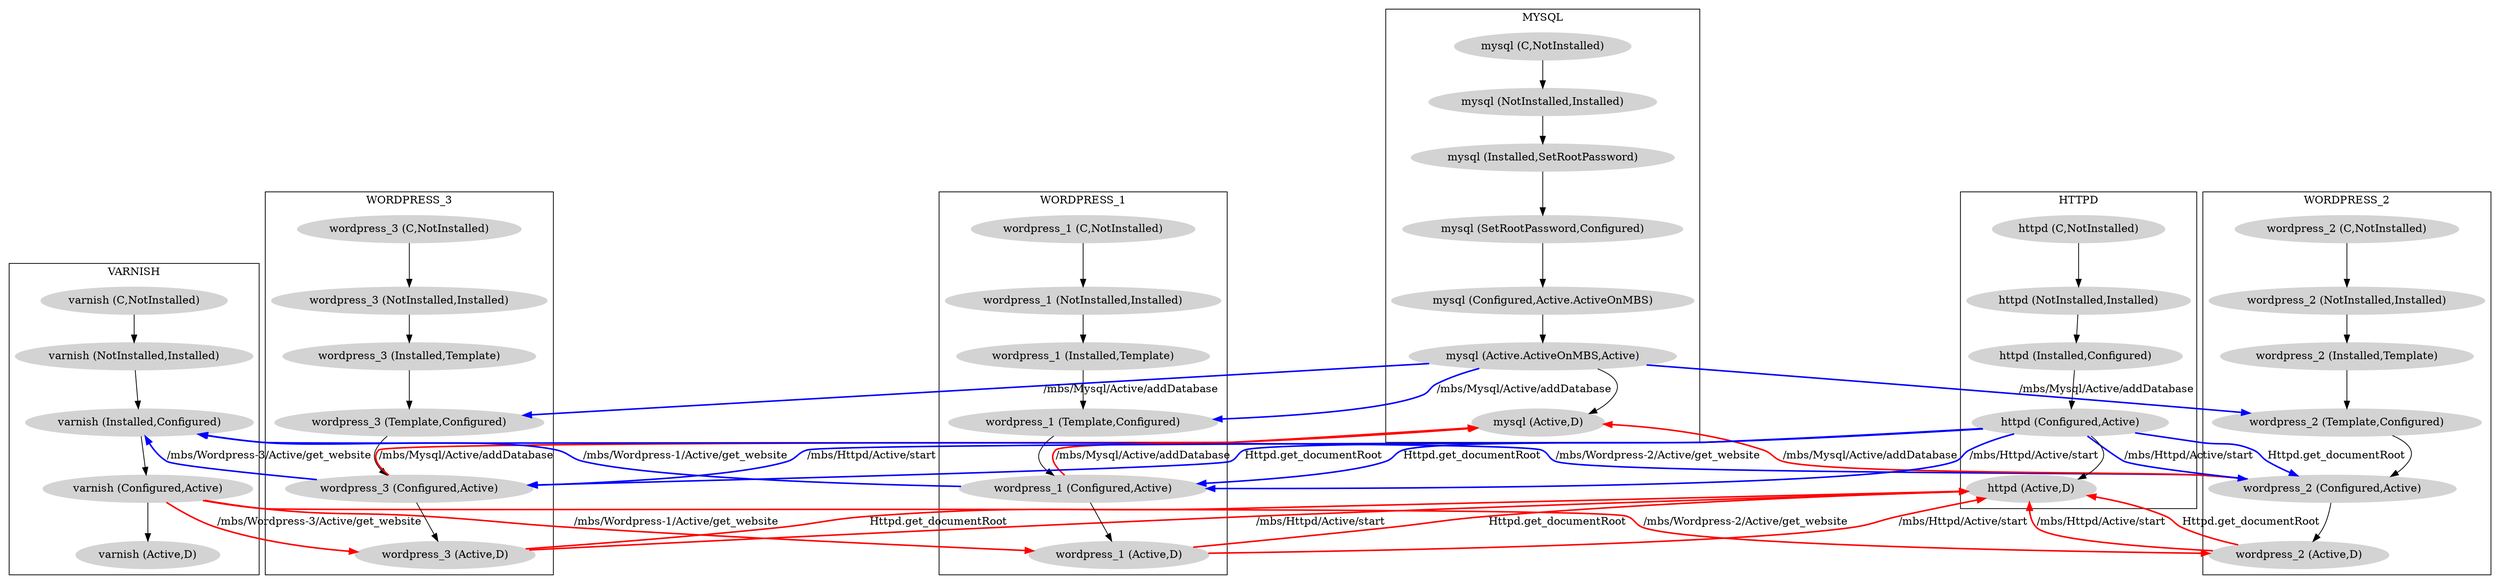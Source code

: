 // Abstract plan in DOT file representation 

digraph {

	// Instance line of varnish
	subgraph cluster_varnish {
		node[style=filled, color=lightgrey];
		"varnish (C,NotInstalled)" -> "varnish (NotInstalled,Installed)";
		"varnish (NotInstalled,Installed)" -> "varnish (Installed,Configured)";
		"varnish (Installed,Configured)" -> "varnish (Configured,Active)";
		"varnish (Configured,Active)" -> "varnish (Active,D)";
		label="VARNISH";
	}

	// Instance line of wordpress_3
	subgraph cluster_wordpress_3 {
		node[style=filled, color=lightgrey];
		"wordpress_3 (C,NotInstalled)" -> "wordpress_3 (NotInstalled,Installed)";
		"wordpress_3 (NotInstalled,Installed)" -> "wordpress_3 (Installed,Template)";
		"wordpress_3 (Installed,Template)" -> "wordpress_3 (Template,Configured)";
		"wordpress_3 (Template,Configured)" -> "wordpress_3 (Configured,Active)";
		"wordpress_3 (Configured,Active)" -> "wordpress_3 (Active,D)";
		label="WORDPRESS_3";
	}

	// Instance line of wordpress_2
	subgraph cluster_wordpress_2 {
		node[style=filled, color=lightgrey];
		"wordpress_2 (C,NotInstalled)" -> "wordpress_2 (NotInstalled,Installed)";
		"wordpress_2 (NotInstalled,Installed)" -> "wordpress_2 (Installed,Template)";
		"wordpress_2 (Installed,Template)" -> "wordpress_2 (Template,Configured)";
		"wordpress_2 (Template,Configured)" -> "wordpress_2 (Configured,Active)";
		"wordpress_2 (Configured,Active)" -> "wordpress_2 (Active,D)";
		label="WORDPRESS_2";
	}

	// Instance line of wordpress_1
	subgraph cluster_wordpress_1 {
		node[style=filled, color=lightgrey];
		"wordpress_1 (C,NotInstalled)" -> "wordpress_1 (NotInstalled,Installed)";
		"wordpress_1 (NotInstalled,Installed)" -> "wordpress_1 (Installed,Template)";
		"wordpress_1 (Installed,Template)" -> "wordpress_1 (Template,Configured)";
		"wordpress_1 (Template,Configured)" -> "wordpress_1 (Configured,Active)";
		"wordpress_1 (Configured,Active)" -> "wordpress_1 (Active,D)";
		label="WORDPRESS_1";
	}

	// Instance line of httpd
	subgraph cluster_httpd {
		node[style=filled, color=lightgrey];
		"httpd (C,NotInstalled)" -> "httpd (NotInstalled,Installed)";
		"httpd (NotInstalled,Installed)" -> "httpd (Installed,Configured)";
		"httpd (Installed,Configured)" -> "httpd (Configured,Active)";
		"httpd (Configured,Active)" -> "httpd (Active,D)";
		label="HTTPD";
	}

	// Instance line of mysql
	subgraph cluster_mysql {
		node[style=filled, color=lightgrey];
		"mysql (C,NotInstalled)" -> "mysql (NotInstalled,Installed)";
		"mysql (NotInstalled,Installed)" -> "mysql (Installed,SetRootPassword)";
		"mysql (Installed,SetRootPassword)" -> "mysql (SetRootPassword,Configured)";
		"mysql (SetRootPassword,Configured)" -> "mysql (Configured,Active.ActiveOnMBS)";
		"mysql (Configured,Active.ActiveOnMBS)" -> "mysql (Active.ActiveOnMBS,Active)";
		"mysql (Active.ActiveOnMBS,Active)" -> "mysql (Active,D)";
		label="MYSQL";
	}
	// Edges from instance line of varnish
		"varnish (Configured,Active)" -> "wordpress_1 (Active,D)" [style=bold, label="/mbs/Wordpress-1/Active/get_website", color=red]; 
		"varnish (Configured,Active)" -> "wordpress_2 (Active,D)" [style=bold, label="/mbs/Wordpress-2/Active/get_website", color=red]; 
		"varnish (Configured,Active)" -> "wordpress_3 (Active,D)" [style=bold, label="/mbs/Wordpress-3/Active/get_website", color=red];

	// Edges from instance line of wordpress_3
		"wordpress_3 (Configured,Active)" -> "varnish (Installed,Configured)" [style=bold, label="/mbs/Wordpress-3/Active/get_website", color=blue];
		"wordpress_3 (Configured,Active)" -> "mysql (Active,D)" [style=bold, label="/mbs/Mysql/Active/addDatabase", color=red];
		"wordpress_3 (Active,D)" -> "httpd (Active,D)" [style=bold, label="/mbs/Httpd/Active/start", color=red]; 
		"wordpress_3 (Active,D)" -> "httpd (Active,D)" [style=bold, label="Httpd.get_documentRoot", color=red];

	// Edges from instance line of wordpress_2
		"wordpress_2 (Configured,Active)" -> "varnish (Installed,Configured)" [style=bold, label="/mbs/Wordpress-2/Active/get_website", color=blue];
		"wordpress_2 (Configured,Active)" -> "mysql (Active,D)" [style=bold, label="/mbs/Mysql/Active/addDatabase", color=red];
		"wordpress_2 (Active,D)" -> "httpd (Active,D)" [style=bold, label="/mbs/Httpd/Active/start", color=red]; 
		"wordpress_2 (Active,D)" -> "httpd (Active,D)" [style=bold, label="Httpd.get_documentRoot", color=red];

	// Edges from instance line of wordpress_1
		"wordpress_1 (Configured,Active)" -> "varnish (Installed,Configured)" [style=bold, label="/mbs/Wordpress-1/Active/get_website", color=blue];
		"wordpress_1 (Configured,Active)" -> "mysql (Active,D)" [style=bold, label="/mbs/Mysql/Active/addDatabase", color=red];
		"wordpress_1 (Active,D)" -> "httpd (Active,D)" [style=bold, label="/mbs/Httpd/Active/start", color=red]; 
		"wordpress_1 (Active,D)" -> "httpd (Active,D)" [style=bold, label="Httpd.get_documentRoot", color=red];

	// Edges from instance line of httpd
		"httpd (Configured,Active)" -> "wordpress_1 (Configured,Active)" [style=bold, label="/mbs/Httpd/Active/start", color=blue]; 
		"httpd (Configured,Active)" -> "wordpress_1 (Configured,Active)" [style=bold, label="Httpd.get_documentRoot", color=blue]; 
		"httpd (Configured,Active)" -> "wordpress_2 (Configured,Active)" [style=bold, label="/mbs/Httpd/Active/start", color=blue]; 
		"httpd (Configured,Active)" -> "wordpress_2 (Configured,Active)" [style=bold, label="Httpd.get_documentRoot", color=blue]; 
		"httpd (Configured,Active)" -> "wordpress_3 (Configured,Active)" [style=bold, label="/mbs/Httpd/Active/start", color=blue]; 
		"httpd (Configured,Active)" -> "wordpress_3 (Configured,Active)" [style=bold, label="Httpd.get_documentRoot", color=blue];

	// Edges from instance line of mysql
		"mysql (Active.ActiveOnMBS,Active)" -> "wordpress_1 (Template,Configured)" [style=bold, label="/mbs/Mysql/Active/addDatabase", color=blue]; 
		"mysql (Active.ActiveOnMBS,Active)" -> "wordpress_2 (Template,Configured)" [style=bold, label="/mbs/Mysql/Active/addDatabase", color=blue]; 
		"mysql (Active.ActiveOnMBS,Active)" -> "wordpress_3 (Template,Configured)" [style=bold, label="/mbs/Mysql/Active/addDatabase", color=blue];
}